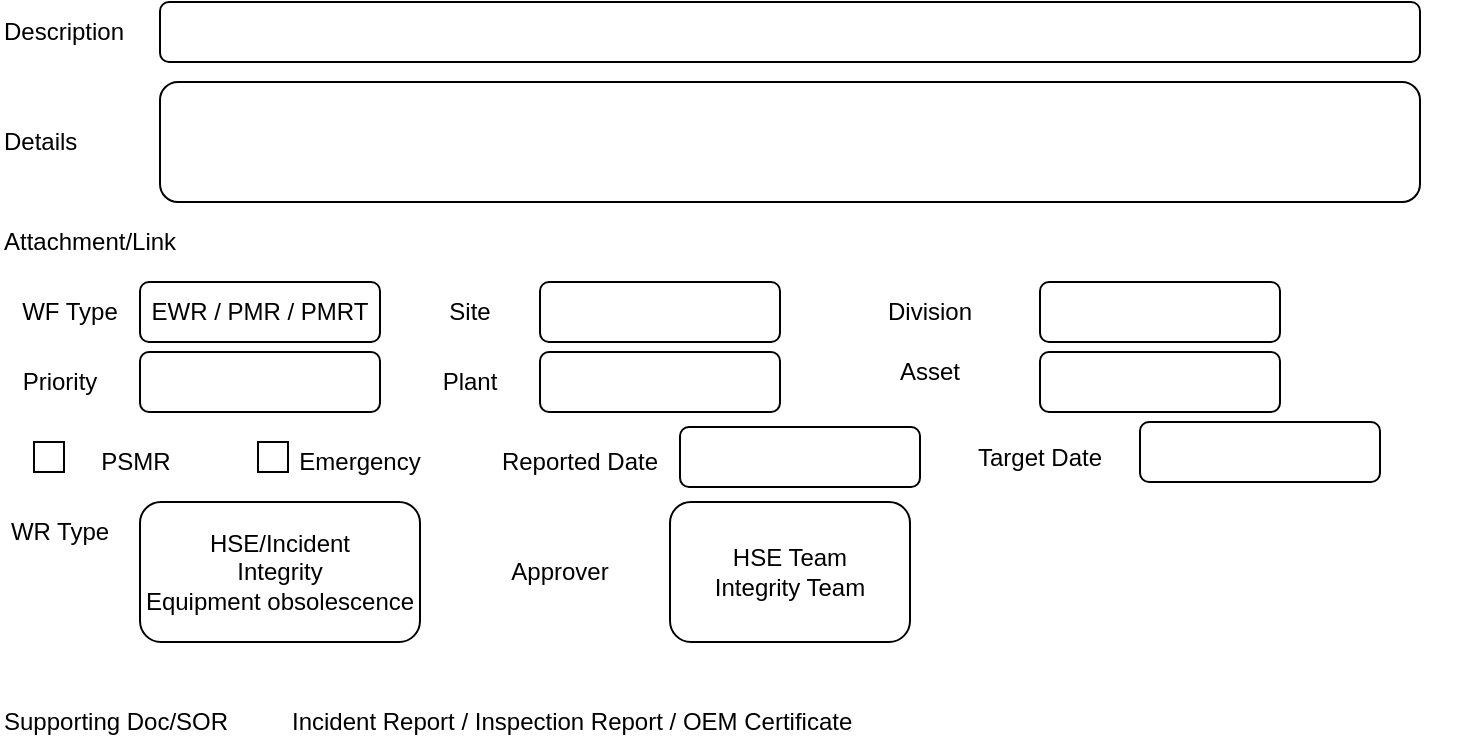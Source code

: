 <mxfile version="14.2.5" type="github"><diagram id="OCn16R-PmabwvKJRu-w0" name="Page-1"><mxGraphModel dx="782" dy="469" grid="1" gridSize="10" guides="1" tooltips="1" connect="1" arrows="1" fold="1" page="1" pageScale="1" pageWidth="850" pageHeight="1100" math="0" shadow="0"><root><mxCell id="0"/><mxCell id="1" parent="0"/><mxCell id="Ry7yljhYHn0s-Ei1Pk58-1" value="" style="rounded=1;whiteSpace=wrap;html=1;" vertex="1" parent="1"><mxGeometry x="120" y="40" width="630" height="30" as="geometry"/></mxCell><mxCell id="Ry7yljhYHn0s-Ei1Pk58-2" value="Description" style="text;html=1;strokeColor=none;fillColor=none;align=left;verticalAlign=middle;whiteSpace=wrap;rounded=0;" vertex="1" parent="1"><mxGeometry x="40" y="45" width="70" height="20" as="geometry"/></mxCell><mxCell id="Ry7yljhYHn0s-Ei1Pk58-3" value="" style="rounded=1;whiteSpace=wrap;html=1;" vertex="1" parent="1"><mxGeometry x="120" y="80" width="630" height="60" as="geometry"/></mxCell><mxCell id="Ry7yljhYHn0s-Ei1Pk58-4" value="Details" style="text;html=1;strokeColor=none;fillColor=none;align=left;verticalAlign=middle;whiteSpace=wrap;rounded=0;" vertex="1" parent="1"><mxGeometry x="40" y="100" width="70" height="20" as="geometry"/></mxCell><mxCell id="Ry7yljhYHn0s-Ei1Pk58-5" value="WF Type" style="text;html=1;strokeColor=none;fillColor=none;align=center;verticalAlign=middle;whiteSpace=wrap;rounded=0;" vertex="1" parent="1"><mxGeometry x="50" y="180" width="50" height="30" as="geometry"/></mxCell><mxCell id="Ry7yljhYHn0s-Ei1Pk58-6" value="Priority" style="text;html=1;strokeColor=none;fillColor=none;align=center;verticalAlign=middle;whiteSpace=wrap;rounded=0;fontSize=12;" vertex="1" parent="1"><mxGeometry x="50" y="220" width="40" height="20" as="geometry"/></mxCell><mxCell id="Ry7yljhYHn0s-Ei1Pk58-8" value="" style="rounded=1;whiteSpace=wrap;html=1;fontSize=12;align=left;" vertex="1" parent="1"><mxGeometry x="110" y="215" width="120" height="30" as="geometry"/></mxCell><mxCell id="Ry7yljhYHn0s-Ei1Pk58-9" value="EWR / PMR / PMRT" style="rounded=1;whiteSpace=wrap;html=1;fontSize=12;align=center;" vertex="1" parent="1"><mxGeometry x="110" y="180" width="120" height="30" as="geometry"/></mxCell><mxCell id="Ry7yljhYHn0s-Ei1Pk58-10" value="" style="rounded=1;whiteSpace=wrap;html=1;fontSize=12;align=left;" vertex="1" parent="1"><mxGeometry x="310" y="180" width="120" height="30" as="geometry"/></mxCell><mxCell id="Ry7yljhYHn0s-Ei1Pk58-11" value="" style="rounded=1;whiteSpace=wrap;html=1;fontSize=12;align=left;" vertex="1" parent="1"><mxGeometry x="310" y="215" width="120" height="30" as="geometry"/></mxCell><mxCell id="Ry7yljhYHn0s-Ei1Pk58-12" value="Plant" style="text;html=1;strokeColor=none;fillColor=none;align=center;verticalAlign=middle;whiteSpace=wrap;rounded=0;" vertex="1" parent="1"><mxGeometry x="250" y="215" width="50" height="30" as="geometry"/></mxCell><mxCell id="Ry7yljhYHn0s-Ei1Pk58-13" value="Site" style="text;html=1;strokeColor=none;fillColor=none;align=center;verticalAlign=middle;whiteSpace=wrap;rounded=0;" vertex="1" parent="1"><mxGeometry x="250" y="180" width="50" height="30" as="geometry"/></mxCell><mxCell id="Ry7yljhYHn0s-Ei1Pk58-15" value="Division" style="text;html=1;strokeColor=none;fillColor=none;align=center;verticalAlign=middle;whiteSpace=wrap;rounded=0;" vertex="1" parent="1"><mxGeometry x="480" y="180" width="50" height="30" as="geometry"/></mxCell><mxCell id="Ry7yljhYHn0s-Ei1Pk58-16" value="Asset" style="text;html=1;strokeColor=none;fillColor=none;align=center;verticalAlign=middle;whiteSpace=wrap;rounded=0;" vertex="1" parent="1"><mxGeometry x="480" y="210" width="50" height="30" as="geometry"/></mxCell><mxCell id="Ry7yljhYHn0s-Ei1Pk58-17" value="" style="rounded=1;whiteSpace=wrap;html=1;fontSize=12;align=left;" vertex="1" parent="1"><mxGeometry x="560" y="180" width="120" height="30" as="geometry"/></mxCell><mxCell id="Ry7yljhYHn0s-Ei1Pk58-18" value="" style="rounded=1;whiteSpace=wrap;html=1;fontSize=12;align=left;" vertex="1" parent="1"><mxGeometry x="560" y="215" width="120" height="30" as="geometry"/></mxCell><mxCell id="Ry7yljhYHn0s-Ei1Pk58-19" value="" style="rounded=0;whiteSpace=wrap;html=1;fontSize=12;align=left;" vertex="1" parent="1"><mxGeometry x="57" y="260" width="15" height="15" as="geometry"/></mxCell><mxCell id="Ry7yljhYHn0s-Ei1Pk58-20" value="PSMR" style="text;html=1;strokeColor=none;fillColor=none;align=center;verticalAlign=middle;whiteSpace=wrap;rounded=0;" vertex="1" parent="1"><mxGeometry x="78" y="255" width="60" height="30" as="geometry"/></mxCell><mxCell id="Ry7yljhYHn0s-Ei1Pk58-22" value="" style="rounded=0;whiteSpace=wrap;html=1;fontSize=12;align=left;" vertex="1" parent="1"><mxGeometry x="169" y="260" width="15" height="15" as="geometry"/></mxCell><mxCell id="Ry7yljhYHn0s-Ei1Pk58-23" value="Emergency" style="text;html=1;strokeColor=none;fillColor=none;align=center;verticalAlign=middle;whiteSpace=wrap;rounded=0;" vertex="1" parent="1"><mxGeometry x="190" y="255" width="60" height="30" as="geometry"/></mxCell><mxCell id="Ry7yljhYHn0s-Ei1Pk58-24" value="Reported Date" style="text;html=1;strokeColor=none;fillColor=none;align=center;verticalAlign=middle;whiteSpace=wrap;rounded=0;" vertex="1" parent="1"><mxGeometry x="280" y="255" width="100" height="30" as="geometry"/></mxCell><mxCell id="Ry7yljhYHn0s-Ei1Pk58-25" value="" style="rounded=1;whiteSpace=wrap;html=1;fontSize=12;align=left;" vertex="1" parent="1"><mxGeometry x="380" y="252.5" width="120" height="30" as="geometry"/></mxCell><mxCell id="Ry7yljhYHn0s-Ei1Pk58-26" value="Target Date" style="text;html=1;strokeColor=none;fillColor=none;align=center;verticalAlign=middle;whiteSpace=wrap;rounded=0;" vertex="1" parent="1"><mxGeometry x="510" y="252.5" width="100" height="30" as="geometry"/></mxCell><mxCell id="Ry7yljhYHn0s-Ei1Pk58-27" value="" style="rounded=1;whiteSpace=wrap;html=1;fontSize=12;align=left;" vertex="1" parent="1"><mxGeometry x="610" y="250" width="120" height="30" as="geometry"/></mxCell><mxCell id="Ry7yljhYHn0s-Ei1Pk58-28" value="Attachment/Link" style="text;html=1;strokeColor=none;fillColor=none;align=left;verticalAlign=middle;whiteSpace=wrap;rounded=0;" vertex="1" parent="1"><mxGeometry x="40" y="150" width="70" height="20" as="geometry"/></mxCell><mxCell id="Ry7yljhYHn0s-Ei1Pk58-29" value="WR Type" style="text;html=1;strokeColor=none;fillColor=none;align=center;verticalAlign=middle;whiteSpace=wrap;rounded=0;" vertex="1" parent="1"><mxGeometry x="40" y="290" width="60" height="30" as="geometry"/></mxCell><mxCell id="Ry7yljhYHn0s-Ei1Pk58-30" value="&lt;span&gt;HSE/Incident&lt;/span&gt;&lt;br&gt;&lt;span&gt;Integrity&lt;br&gt;Equipment obsolescence&lt;br&gt;&lt;/span&gt;" style="rounded=1;whiteSpace=wrap;html=1;fontSize=12;align=center;" vertex="1" parent="1"><mxGeometry x="110" y="290" width="140" height="70" as="geometry"/></mxCell><mxCell id="Ry7yljhYHn0s-Ei1Pk58-32" value="Approver" style="text;html=1;strokeColor=none;fillColor=none;align=center;verticalAlign=middle;whiteSpace=wrap;rounded=0;" vertex="1" parent="1"><mxGeometry x="290" y="310" width="60" height="30" as="geometry"/></mxCell><mxCell id="Ry7yljhYHn0s-Ei1Pk58-33" value="HSE Team&lt;br&gt;&lt;span&gt;Integrity Team&lt;/span&gt;" style="rounded=1;whiteSpace=wrap;html=1;fontSize=12;align=center;" vertex="1" parent="1"><mxGeometry x="375" y="290" width="120" height="70" as="geometry"/></mxCell><mxCell id="Ry7yljhYHn0s-Ei1Pk58-34" value="Supporting Doc/SOR" style="text;html=1;strokeColor=none;fillColor=none;align=left;verticalAlign=middle;whiteSpace=wrap;rounded=0;" vertex="1" parent="1"><mxGeometry x="40" y="390" width="130" height="20" as="geometry"/></mxCell><mxCell id="Ry7yljhYHn0s-Ei1Pk58-35" value="Incident Report / Inspection Report / OEM Certificate" style="text;html=1;strokeColor=none;fillColor=none;align=left;verticalAlign=middle;whiteSpace=wrap;rounded=0;" vertex="1" parent="1"><mxGeometry x="184" y="390" width="596" height="20" as="geometry"/></mxCell></root></mxGraphModel></diagram></mxfile>